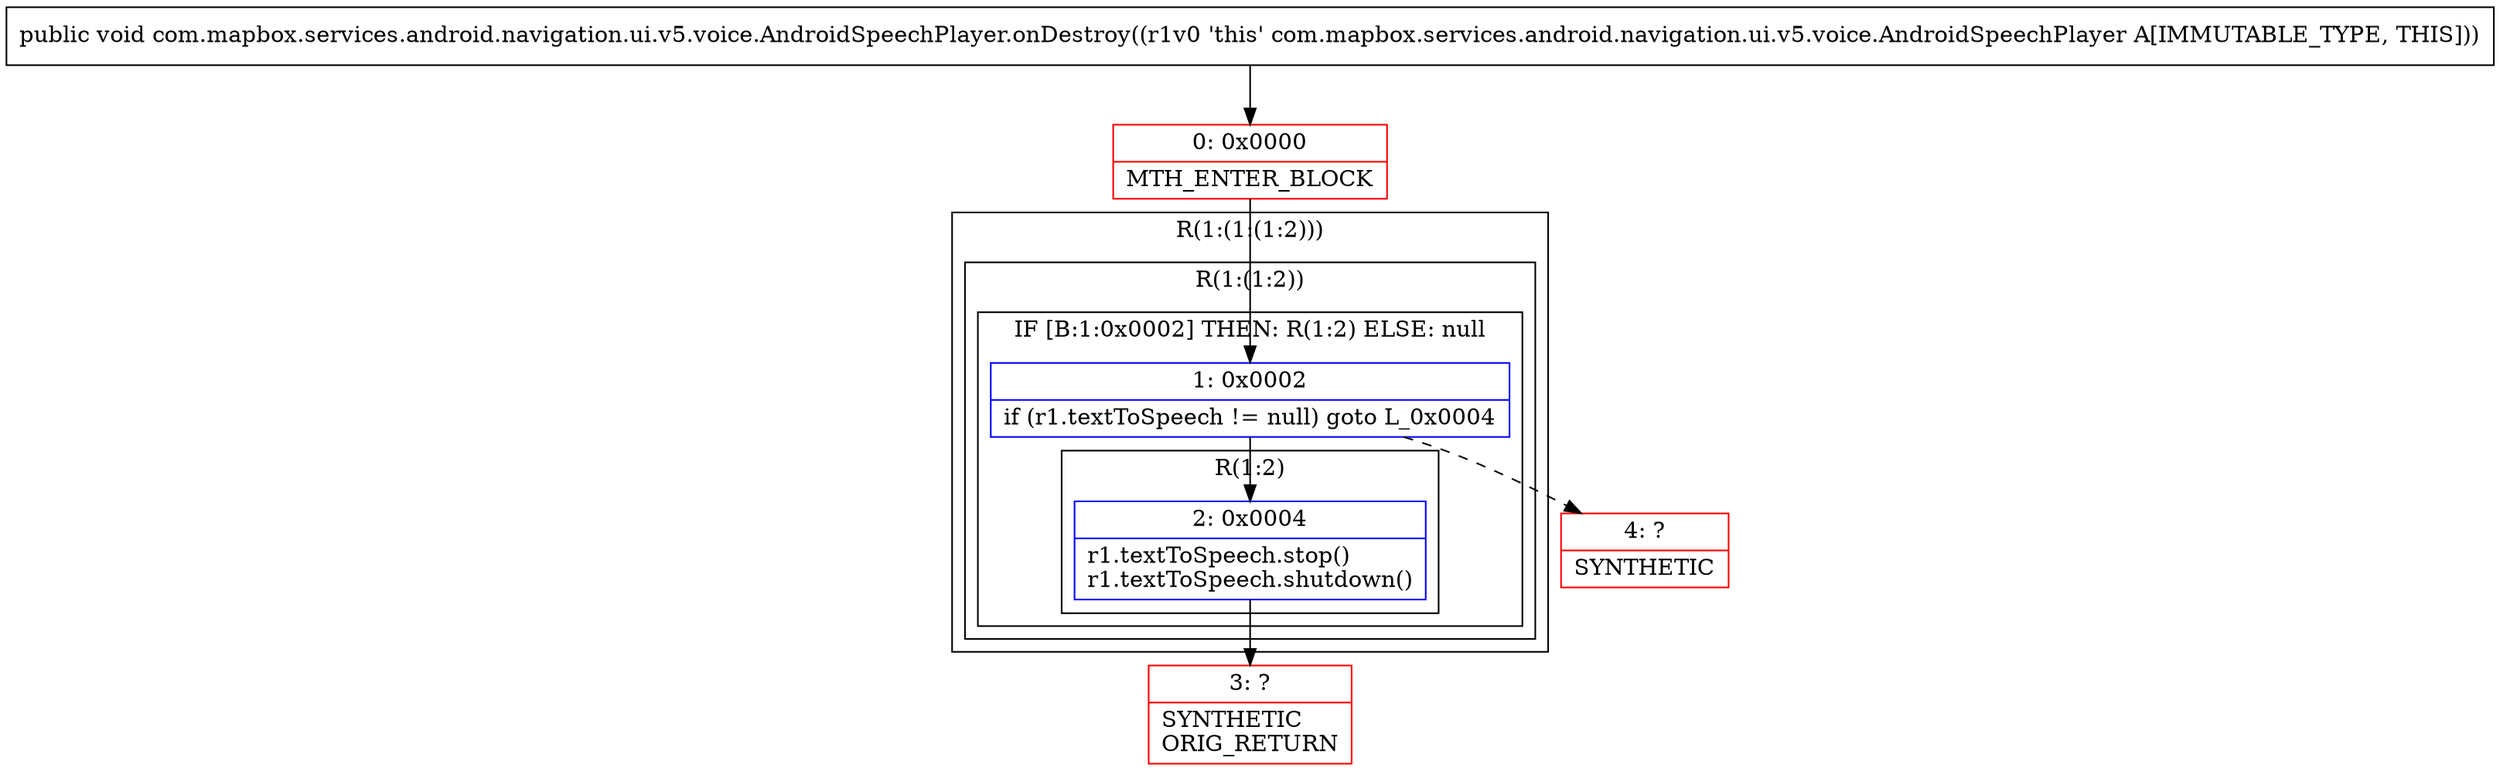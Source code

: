 digraph "CFG forcom.mapbox.services.android.navigation.ui.v5.voice.AndroidSpeechPlayer.onDestroy()V" {
subgraph cluster_Region_777580794 {
label = "R(1:(1:(1:2)))";
node [shape=record,color=blue];
subgraph cluster_Region_2136120462 {
label = "R(1:(1:2))";
node [shape=record,color=blue];
subgraph cluster_IfRegion_136066334 {
label = "IF [B:1:0x0002] THEN: R(1:2) ELSE: null";
node [shape=record,color=blue];
Node_1 [shape=record,label="{1\:\ 0x0002|if (r1.textToSpeech != null) goto L_0x0004\l}"];
subgraph cluster_Region_1721536690 {
label = "R(1:2)";
node [shape=record,color=blue];
Node_2 [shape=record,label="{2\:\ 0x0004|r1.textToSpeech.stop()\lr1.textToSpeech.shutdown()\l}"];
}
}
}
}
Node_0 [shape=record,color=red,label="{0\:\ 0x0000|MTH_ENTER_BLOCK\l}"];
Node_3 [shape=record,color=red,label="{3\:\ ?|SYNTHETIC\lORIG_RETURN\l}"];
Node_4 [shape=record,color=red,label="{4\:\ ?|SYNTHETIC\l}"];
MethodNode[shape=record,label="{public void com.mapbox.services.android.navigation.ui.v5.voice.AndroidSpeechPlayer.onDestroy((r1v0 'this' com.mapbox.services.android.navigation.ui.v5.voice.AndroidSpeechPlayer A[IMMUTABLE_TYPE, THIS])) }"];
MethodNode -> Node_0;
Node_1 -> Node_2;
Node_1 -> Node_4[style=dashed];
Node_2 -> Node_3;
Node_0 -> Node_1;
}

